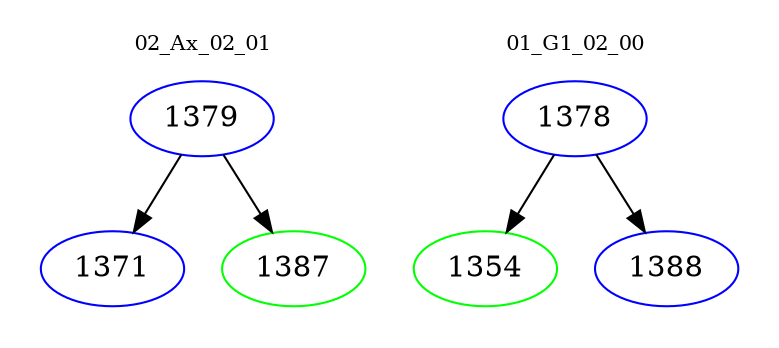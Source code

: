 digraph{
subgraph cluster_0 {
color = white
label = "02_Ax_02_01";
fontsize=10;
T0_1379 [label="1379", color="blue"]
T0_1379 -> T0_1371 [color="black"]
T0_1371 [label="1371", color="blue"]
T0_1379 -> T0_1387 [color="black"]
T0_1387 [label="1387", color="green"]
}
subgraph cluster_1 {
color = white
label = "01_G1_02_00";
fontsize=10;
T1_1378 [label="1378", color="blue"]
T1_1378 -> T1_1354 [color="black"]
T1_1354 [label="1354", color="green"]
T1_1378 -> T1_1388 [color="black"]
T1_1388 [label="1388", color="blue"]
}
}
